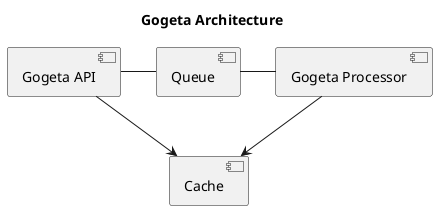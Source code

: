 @startuml

title Gogeta Architecture

[Gogeta API] as api
[Cache] as cache
[Queue] as queue
[Gogeta Processor] as processor

api - queue
api --> cache

queue - processor
processor --> cache

@enduml
